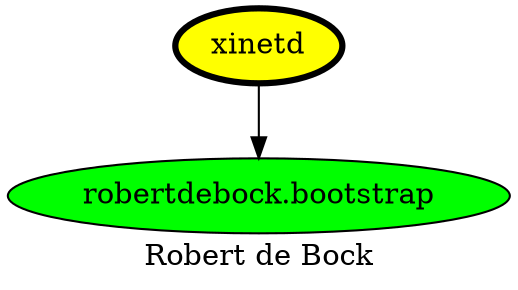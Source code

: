 digraph PhiloDilemma {
  label = "Robert de Bock" ;
  overlap=false
  {
    "xinetd" [fillcolor=yellow style=filled penwidth=3]
    "robertdebock.bootstrap" [fillcolor=green style=filled]
  }
  "xinetd" -> "robertdebock.bootstrap"
}
